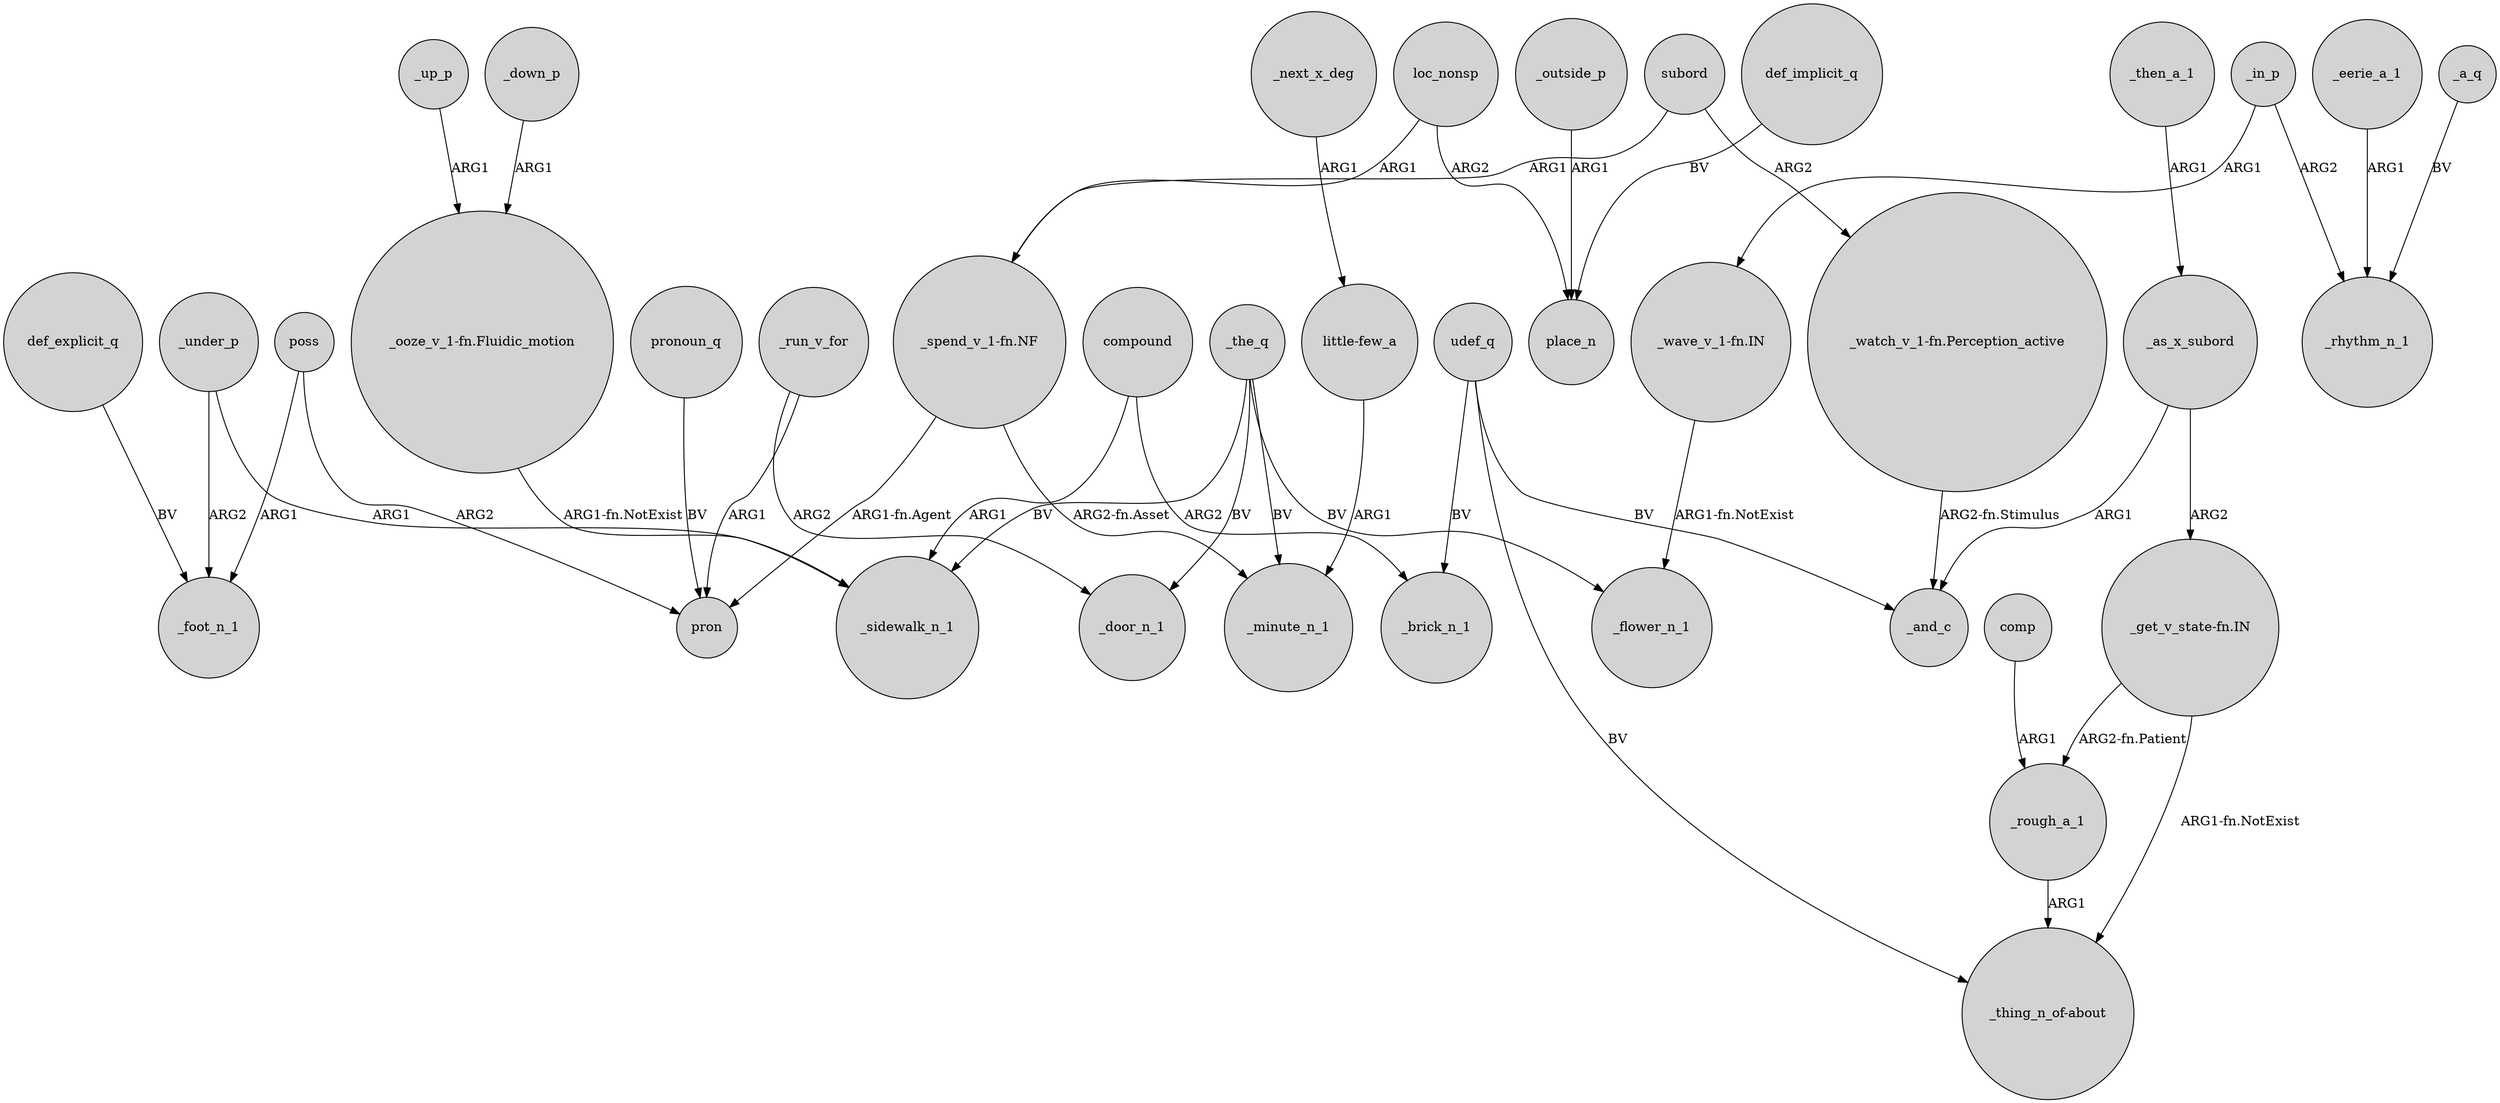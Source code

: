 digraph {
	node [shape=circle style=filled]
	compound -> _sidewalk_n_1 [label=ARG1]
	udef_q -> "_thing_n_of-about" [label=BV]
	"little-few_a" -> _minute_n_1 [label=ARG1]
	_under_p -> _sidewalk_n_1 [label=ARG1]
	_as_x_subord -> "_get_v_state-fn.IN" [label=ARG2]
	compound -> _brick_n_1 [label=ARG2]
	poss -> pron [label=ARG2]
	_the_q -> _flower_n_1 [label=BV]
	subord -> "_watch_v_1-fn.Perception_active" [label=ARG2]
	udef_q -> _brick_n_1 [label=BV]
	_up_p -> "_ooze_v_1-fn.Fluidic_motion" [label=ARG1]
	comp -> _rough_a_1 [label=ARG1]
	_run_v_for -> _door_n_1 [label=ARG2]
	_outside_p -> place_n [label=ARG1]
	_eerie_a_1 -> _rhythm_n_1 [label=ARG1]
	_the_q -> _minute_n_1 [label=BV]
	def_implicit_q -> place_n [label=BV]
	_in_p -> _rhythm_n_1 [label=ARG2]
	loc_nonsp -> "_spend_v_1-fn.NF" [label=ARG1]
	_the_q -> _door_n_1 [label=BV]
	_next_x_deg -> "little-few_a" [label=ARG1]
	pronoun_q -> pron [label=BV]
	"_watch_v_1-fn.Perception_active" -> _and_c [label="ARG2-fn.Stimulus"]
	poss -> _foot_n_1 [label=ARG1]
	_a_q -> _rhythm_n_1 [label=BV]
	_as_x_subord -> _and_c [label=ARG1]
	"_get_v_state-fn.IN" -> _rough_a_1 [label="ARG2-fn.Patient"]
	_the_q -> _sidewalk_n_1 [label=BV]
	_then_a_1 -> _as_x_subord [label=ARG1]
	"_wave_v_1-fn.IN" -> _flower_n_1 [label="ARG1-fn.NotExist"]
	"_spend_v_1-fn.NF" -> _minute_n_1 [label="ARG2-fn.Asset"]
	_under_p -> _foot_n_1 [label=ARG2]
	"_get_v_state-fn.IN" -> "_thing_n_of-about" [label="ARG1-fn.NotExist"]
	loc_nonsp -> place_n [label=ARG2]
	"_ooze_v_1-fn.Fluidic_motion" -> _sidewalk_n_1 [label="ARG1-fn.NotExist"]
	subord -> "_spend_v_1-fn.NF" [label=ARG1]
	_down_p -> "_ooze_v_1-fn.Fluidic_motion" [label=ARG1]
	_rough_a_1 -> "_thing_n_of-about" [label=ARG1]
	_run_v_for -> pron [label=ARG1]
	udef_q -> _and_c [label=BV]
	_in_p -> "_wave_v_1-fn.IN" [label=ARG1]
	def_explicit_q -> _foot_n_1 [label=BV]
	"_spend_v_1-fn.NF" -> pron [label="ARG1-fn.Agent"]
}
